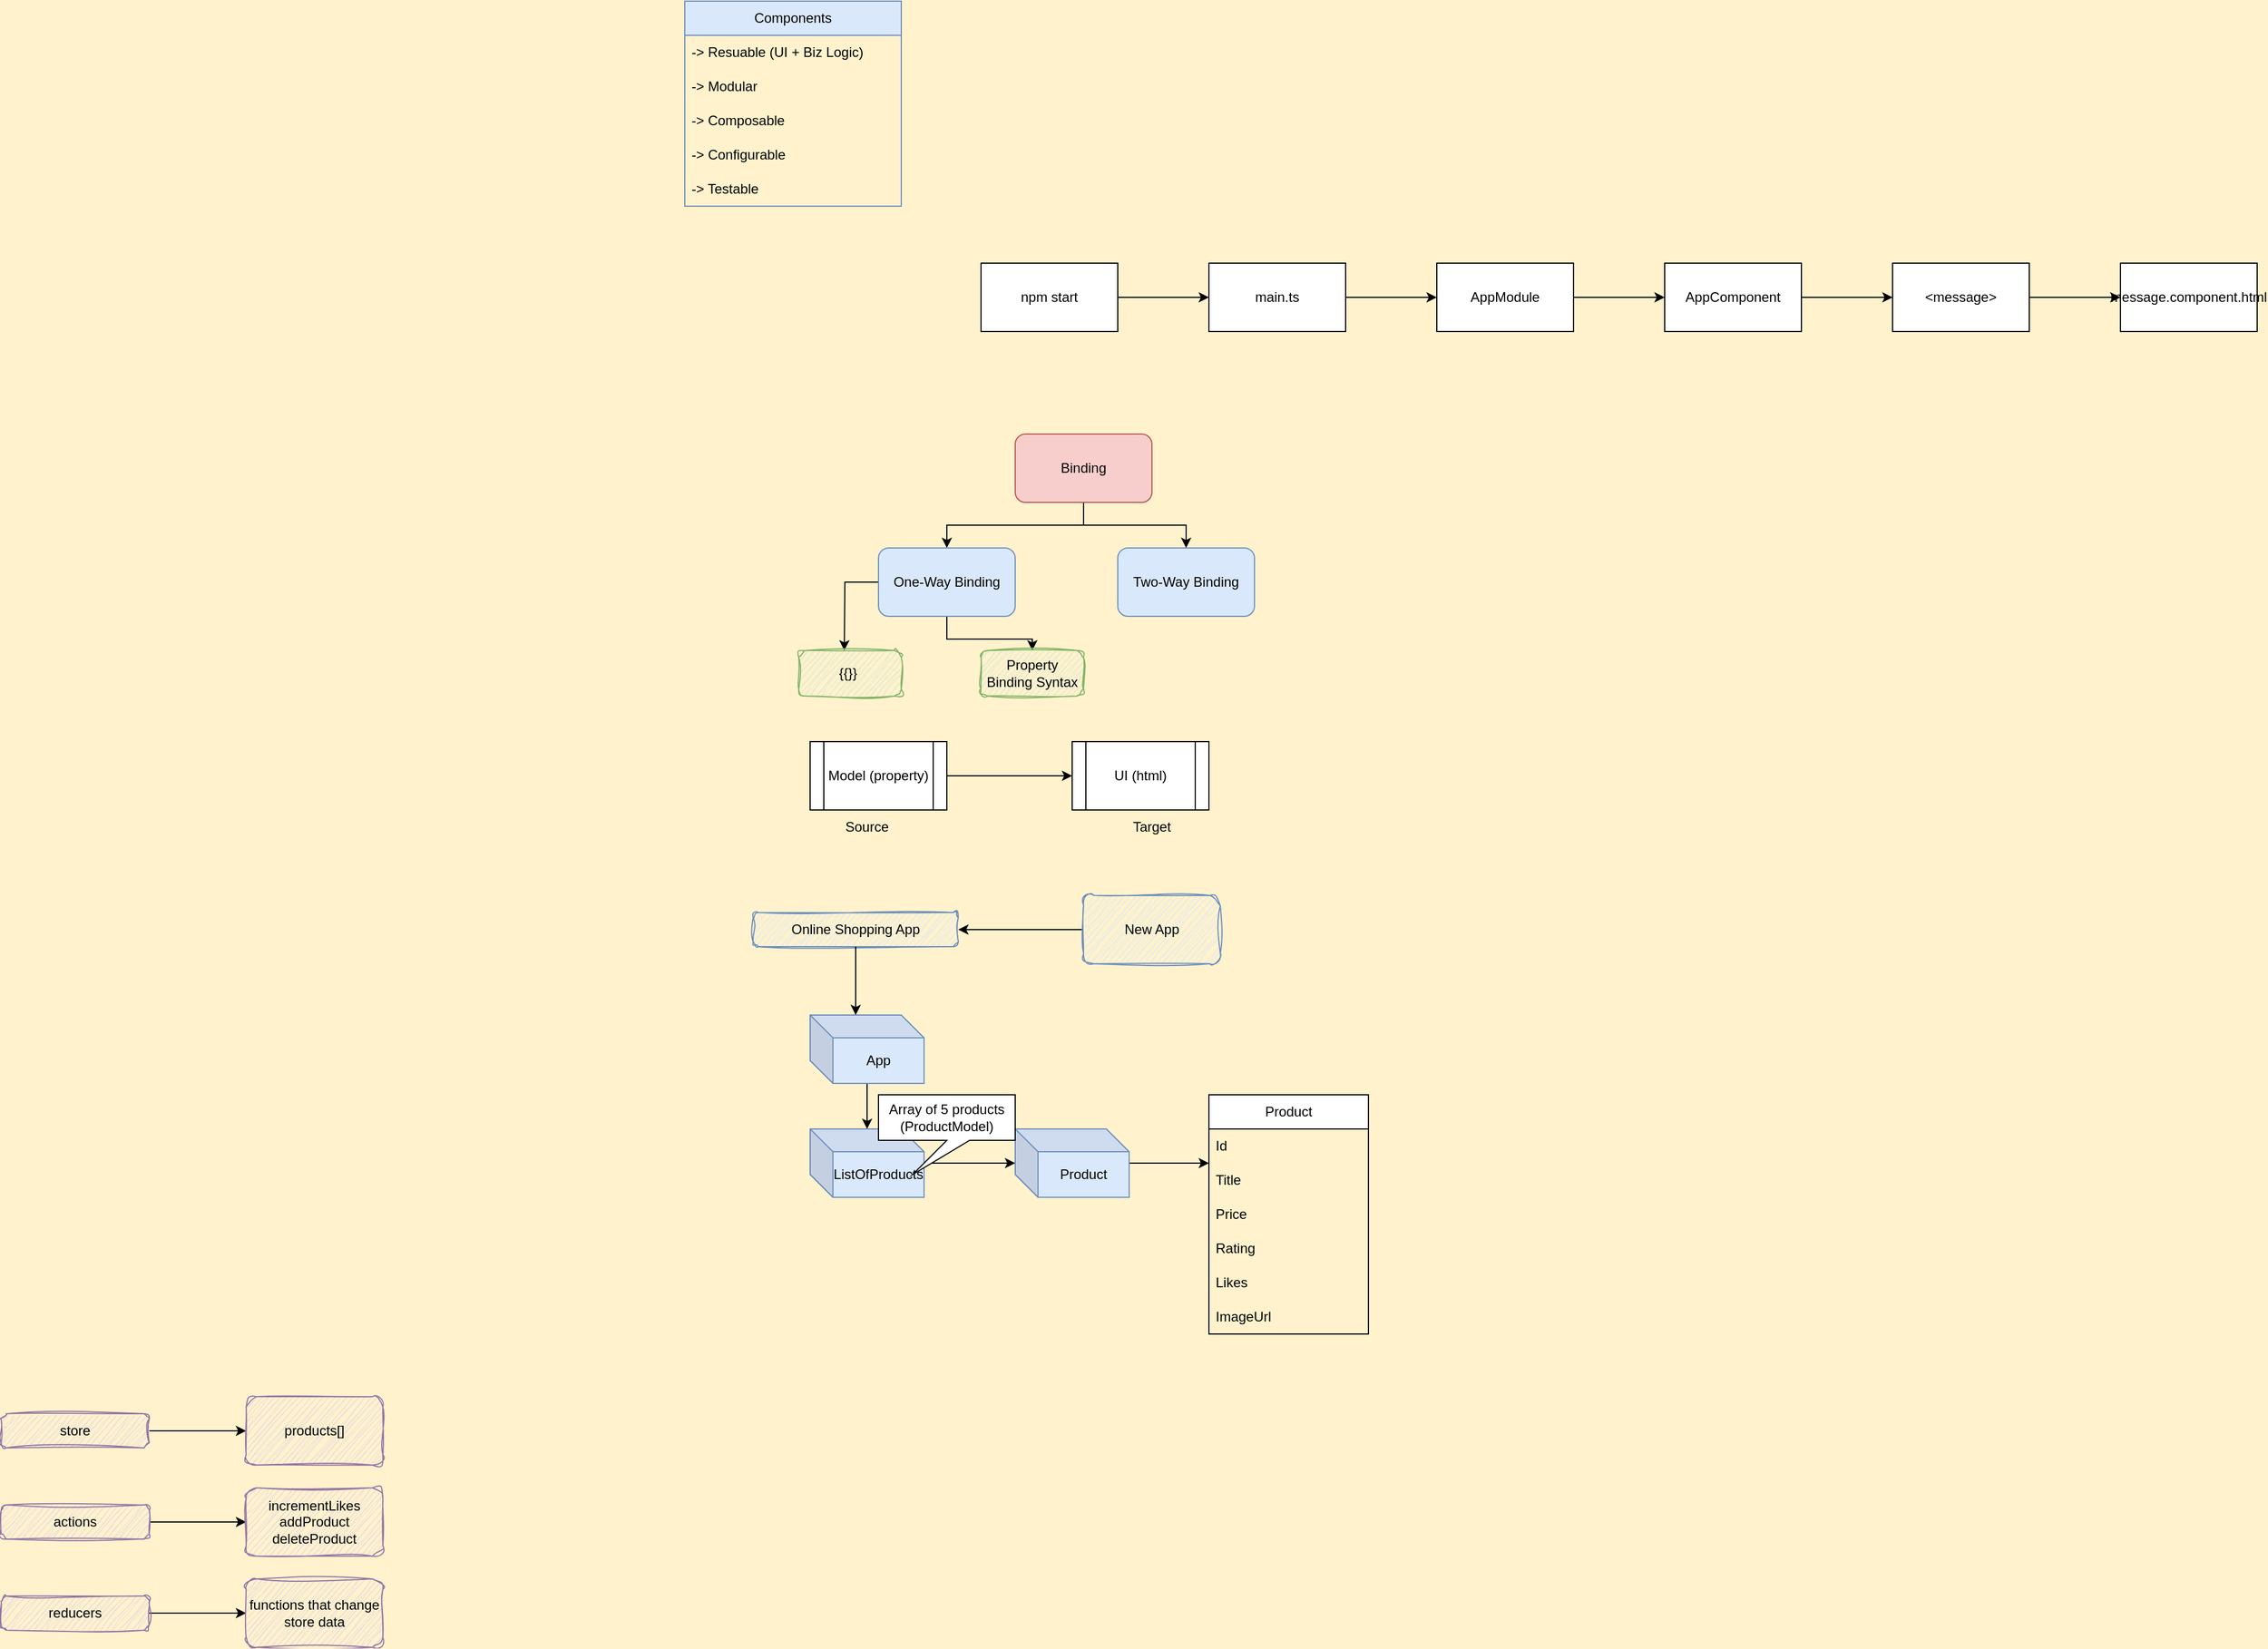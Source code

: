 <mxfile version="24.2.5" type="device">
  <diagram name="Page-1" id="HDuXw-QlhJ11YC1dcPAw">
    <mxGraphModel dx="1368" dy="757" grid="1" gridSize="10" guides="1" tooltips="1" connect="1" arrows="1" fold="1" page="0" pageScale="1" pageWidth="827" pageHeight="1169" background="#FFF2CC" math="0" shadow="0">
      <root>
        <mxCell id="0" />
        <mxCell id="1" parent="0" />
        <mxCell id="bRdnowW25l7c8z7Rshd9-3" value="" style="edgeStyle=orthogonalEdgeStyle;rounded=0;orthogonalLoop=1;jettySize=auto;html=1;" parent="1" source="bRdnowW25l7c8z7Rshd9-1" target="bRdnowW25l7c8z7Rshd9-2" edge="1">
          <mxGeometry relative="1" as="geometry" />
        </mxCell>
        <mxCell id="bRdnowW25l7c8z7Rshd9-1" value="npm start" style="rounded=0;whiteSpace=wrap;html=1;" parent="1" vertex="1">
          <mxGeometry x="90" y="200" width="120" height="60" as="geometry" />
        </mxCell>
        <mxCell id="bRdnowW25l7c8z7Rshd9-5" value="" style="edgeStyle=orthogonalEdgeStyle;rounded=0;orthogonalLoop=1;jettySize=auto;html=1;" parent="1" source="bRdnowW25l7c8z7Rshd9-2" target="bRdnowW25l7c8z7Rshd9-4" edge="1">
          <mxGeometry relative="1" as="geometry" />
        </mxCell>
        <mxCell id="bRdnowW25l7c8z7Rshd9-2" value="main.ts" style="whiteSpace=wrap;html=1;rounded=0;" parent="1" vertex="1">
          <mxGeometry x="290" y="200" width="120" height="60" as="geometry" />
        </mxCell>
        <mxCell id="bRdnowW25l7c8z7Rshd9-7" value="" style="edgeStyle=orthogonalEdgeStyle;rounded=0;orthogonalLoop=1;jettySize=auto;html=1;" parent="1" source="bRdnowW25l7c8z7Rshd9-4" target="bRdnowW25l7c8z7Rshd9-6" edge="1">
          <mxGeometry relative="1" as="geometry" />
        </mxCell>
        <mxCell id="bRdnowW25l7c8z7Rshd9-4" value="AppModule" style="whiteSpace=wrap;html=1;rounded=0;" parent="1" vertex="1">
          <mxGeometry x="490" y="200" width="120" height="60" as="geometry" />
        </mxCell>
        <mxCell id="bRdnowW25l7c8z7Rshd9-19" value="" style="edgeStyle=orthogonalEdgeStyle;rounded=0;orthogonalLoop=1;jettySize=auto;html=1;" parent="1" source="bRdnowW25l7c8z7Rshd9-6" target="bRdnowW25l7c8z7Rshd9-18" edge="1">
          <mxGeometry relative="1" as="geometry" />
        </mxCell>
        <mxCell id="bRdnowW25l7c8z7Rshd9-6" value="AppComponent" style="whiteSpace=wrap;html=1;rounded=0;" parent="1" vertex="1">
          <mxGeometry x="690" y="200" width="120" height="60" as="geometry" />
        </mxCell>
        <mxCell id="bRdnowW25l7c8z7Rshd9-8" value="Components" style="swimlane;fontStyle=0;childLayout=stackLayout;horizontal=1;startSize=30;horizontalStack=0;resizeParent=1;resizeParentMax=0;resizeLast=0;collapsible=1;marginBottom=0;whiteSpace=wrap;html=1;fillColor=#dae8fc;strokeColor=#6c8ebf;" parent="1" vertex="1">
          <mxGeometry x="-170" y="-30" width="190" height="180" as="geometry" />
        </mxCell>
        <mxCell id="bRdnowW25l7c8z7Rshd9-9" value="-&amp;gt; Resuable (UI + Biz Logic)" style="text;strokeColor=none;fillColor=none;align=left;verticalAlign=middle;spacingLeft=4;spacingRight=4;overflow=hidden;points=[[0,0.5],[1,0.5]];portConstraint=eastwest;rotatable=0;whiteSpace=wrap;html=1;" parent="bRdnowW25l7c8z7Rshd9-8" vertex="1">
          <mxGeometry y="30" width="190" height="30" as="geometry" />
        </mxCell>
        <mxCell id="bRdnowW25l7c8z7Rshd9-10" value="-&amp;gt; Modular" style="text;strokeColor=none;fillColor=none;align=left;verticalAlign=middle;spacingLeft=4;spacingRight=4;overflow=hidden;points=[[0,0.5],[1,0.5]];portConstraint=eastwest;rotatable=0;whiteSpace=wrap;html=1;" parent="bRdnowW25l7c8z7Rshd9-8" vertex="1">
          <mxGeometry y="60" width="190" height="30" as="geometry" />
        </mxCell>
        <mxCell id="bRdnowW25l7c8z7Rshd9-11" value="-&amp;gt; Composable" style="text;strokeColor=none;fillColor=none;align=left;verticalAlign=middle;spacingLeft=4;spacingRight=4;overflow=hidden;points=[[0,0.5],[1,0.5]];portConstraint=eastwest;rotatable=0;whiteSpace=wrap;html=1;" parent="bRdnowW25l7c8z7Rshd9-8" vertex="1">
          <mxGeometry y="90" width="190" height="30" as="geometry" />
        </mxCell>
        <mxCell id="bRdnowW25l7c8z7Rshd9-16" value="-&amp;gt; Configurable" style="text;strokeColor=none;fillColor=none;align=left;verticalAlign=middle;spacingLeft=4;spacingRight=4;overflow=hidden;points=[[0,0.5],[1,0.5]];portConstraint=eastwest;rotatable=0;whiteSpace=wrap;html=1;" parent="bRdnowW25l7c8z7Rshd9-8" vertex="1">
          <mxGeometry y="120" width="190" height="30" as="geometry" />
        </mxCell>
        <mxCell id="bRdnowW25l7c8z7Rshd9-17" value="-&amp;gt; Testable" style="text;strokeColor=none;fillColor=none;align=left;verticalAlign=middle;spacingLeft=4;spacingRight=4;overflow=hidden;points=[[0,0.5],[1,0.5]];portConstraint=eastwest;rotatable=0;whiteSpace=wrap;html=1;" parent="bRdnowW25l7c8z7Rshd9-8" vertex="1">
          <mxGeometry y="150" width="190" height="30" as="geometry" />
        </mxCell>
        <mxCell id="bRdnowW25l7c8z7Rshd9-21" value="" style="edgeStyle=orthogonalEdgeStyle;rounded=0;orthogonalLoop=1;jettySize=auto;html=1;" parent="1" source="bRdnowW25l7c8z7Rshd9-18" target="bRdnowW25l7c8z7Rshd9-20" edge="1">
          <mxGeometry relative="1" as="geometry" />
        </mxCell>
        <mxCell id="bRdnowW25l7c8z7Rshd9-18" value="&amp;lt;message&amp;gt;" style="whiteSpace=wrap;html=1;rounded=0;" parent="1" vertex="1">
          <mxGeometry x="890" y="200" width="120" height="60" as="geometry" />
        </mxCell>
        <mxCell id="bRdnowW25l7c8z7Rshd9-20" value="message.component.html" style="whiteSpace=wrap;html=1;rounded=0;" parent="1" vertex="1">
          <mxGeometry x="1090" y="200" width="120" height="60" as="geometry" />
        </mxCell>
        <mxCell id="JdlYXXrfO3Y3O5DC-lxx-3" value="" style="edgeStyle=orthogonalEdgeStyle;rounded=0;orthogonalLoop=1;jettySize=auto;html=1;" parent="1" source="JdlYXXrfO3Y3O5DC-lxx-1" target="JdlYXXrfO3Y3O5DC-lxx-2" edge="1">
          <mxGeometry relative="1" as="geometry" />
        </mxCell>
        <mxCell id="JdlYXXrfO3Y3O5DC-lxx-5" style="edgeStyle=orthogonalEdgeStyle;rounded=0;orthogonalLoop=1;jettySize=auto;html=1;entryX=0.5;entryY=0;entryDx=0;entryDy=0;" parent="1" source="JdlYXXrfO3Y3O5DC-lxx-1" target="JdlYXXrfO3Y3O5DC-lxx-4" edge="1">
          <mxGeometry relative="1" as="geometry" />
        </mxCell>
        <mxCell id="JdlYXXrfO3Y3O5DC-lxx-1" value="Binding" style="rounded=1;whiteSpace=wrap;html=1;fillColor=#f8cecc;strokeColor=#b85450;" parent="1" vertex="1">
          <mxGeometry x="120" y="350" width="120" height="60" as="geometry" />
        </mxCell>
        <mxCell id="JdlYXXrfO3Y3O5DC-lxx-9" style="edgeStyle=orthogonalEdgeStyle;rounded=0;orthogonalLoop=1;jettySize=auto;html=1;" parent="1" source="JdlYXXrfO3Y3O5DC-lxx-2" edge="1">
          <mxGeometry relative="1" as="geometry">
            <mxPoint x="-30" y="540" as="targetPoint" />
          </mxGeometry>
        </mxCell>
        <mxCell id="JdlYXXrfO3Y3O5DC-lxx-12" style="edgeStyle=orthogonalEdgeStyle;rounded=0;orthogonalLoop=1;jettySize=auto;html=1;entryX=0.5;entryY=0;entryDx=0;entryDy=0;" parent="1" source="JdlYXXrfO3Y3O5DC-lxx-2" target="JdlYXXrfO3Y3O5DC-lxx-11" edge="1">
          <mxGeometry relative="1" as="geometry" />
        </mxCell>
        <mxCell id="JdlYXXrfO3Y3O5DC-lxx-2" value="One-Way Binding" style="rounded=1;whiteSpace=wrap;html=1;fillColor=#dae8fc;strokeColor=#6c8ebf;" parent="1" vertex="1">
          <mxGeometry y="450" width="120" height="60" as="geometry" />
        </mxCell>
        <mxCell id="JdlYXXrfO3Y3O5DC-lxx-4" value="Two-Way Binding" style="rounded=1;whiteSpace=wrap;html=1;fillColor=#dae8fc;strokeColor=#6c8ebf;" parent="1" vertex="1">
          <mxGeometry x="210" y="450" width="120" height="60" as="geometry" />
        </mxCell>
        <mxCell id="JdlYXXrfO3Y3O5DC-lxx-8" style="edgeStyle=orthogonalEdgeStyle;rounded=0;orthogonalLoop=1;jettySize=auto;html=1;" parent="1" source="JdlYXXrfO3Y3O5DC-lxx-6" target="JdlYXXrfO3Y3O5DC-lxx-7" edge="1">
          <mxGeometry relative="1" as="geometry" />
        </mxCell>
        <mxCell id="JdlYXXrfO3Y3O5DC-lxx-6" value="Model (property)" style="shape=process;whiteSpace=wrap;html=1;backgroundOutline=1;" parent="1" vertex="1">
          <mxGeometry x="-60" y="620" width="120" height="60" as="geometry" />
        </mxCell>
        <mxCell id="JdlYXXrfO3Y3O5DC-lxx-7" value="UI (html)" style="shape=process;whiteSpace=wrap;html=1;backgroundOutline=1;" parent="1" vertex="1">
          <mxGeometry x="170" y="620" width="120" height="60" as="geometry" />
        </mxCell>
        <mxCell id="JdlYXXrfO3Y3O5DC-lxx-10" value="{{}}&amp;nbsp;" style="rounded=1;whiteSpace=wrap;html=1;fillColor=#d5e8d4;strokeColor=#82b366;sketch=1;curveFitting=1;jiggle=2;" parent="1" vertex="1">
          <mxGeometry x="-70" y="540" width="90" height="40" as="geometry" />
        </mxCell>
        <mxCell id="JdlYXXrfO3Y3O5DC-lxx-11" value="Property Binding Syntax" style="rounded=1;whiteSpace=wrap;html=1;fillColor=#d5e8d4;strokeColor=#82b366;sketch=1;curveFitting=1;jiggle=2;" parent="1" vertex="1">
          <mxGeometry x="90" y="540" width="90" height="40" as="geometry" />
        </mxCell>
        <mxCell id="JdlYXXrfO3Y3O5DC-lxx-13" value="Source" style="text;html=1;align=center;verticalAlign=middle;whiteSpace=wrap;rounded=0;" parent="1" vertex="1">
          <mxGeometry x="-40" y="680" width="60" height="30" as="geometry" />
        </mxCell>
        <mxCell id="JdlYXXrfO3Y3O5DC-lxx-14" value="Target" style="text;html=1;align=center;verticalAlign=middle;whiteSpace=wrap;rounded=0;" parent="1" vertex="1">
          <mxGeometry x="210" y="680" width="60" height="30" as="geometry" />
        </mxCell>
        <mxCell id="JdlYXXrfO3Y3O5DC-lxx-15" value="Online Shopping App" style="rounded=1;whiteSpace=wrap;html=1;fillColor=#dae8fc;strokeColor=#6c8ebf;sketch=1;curveFitting=1;jiggle=2;" parent="1" vertex="1">
          <mxGeometry x="-110" y="770" width="180" height="30" as="geometry" />
        </mxCell>
        <mxCell id="JdlYXXrfO3Y3O5DC-lxx-21" value="" style="edgeStyle=orthogonalEdgeStyle;rounded=0;orthogonalLoop=1;jettySize=auto;html=1;" parent="1" source="JdlYXXrfO3Y3O5DC-lxx-18" target="JdlYXXrfO3Y3O5DC-lxx-20" edge="1">
          <mxGeometry relative="1" as="geometry" />
        </mxCell>
        <mxCell id="JdlYXXrfO3Y3O5DC-lxx-18" value="App" style="shape=cube;whiteSpace=wrap;html=1;boundedLbl=1;backgroundOutline=1;darkOpacity=0.05;darkOpacity2=0.1;fillColor=#dae8fc;strokeColor=#6c8ebf;" parent="1" vertex="1">
          <mxGeometry x="-60" y="860" width="100" height="60" as="geometry" />
        </mxCell>
        <mxCell id="JdlYXXrfO3Y3O5DC-lxx-19" style="edgeStyle=orthogonalEdgeStyle;rounded=0;orthogonalLoop=1;jettySize=auto;html=1;entryX=0;entryY=0;entryDx=40;entryDy=0;entryPerimeter=0;" parent="1" source="JdlYXXrfO3Y3O5DC-lxx-15" target="JdlYXXrfO3Y3O5DC-lxx-18" edge="1">
          <mxGeometry relative="1" as="geometry" />
        </mxCell>
        <mxCell id="JdlYXXrfO3Y3O5DC-lxx-23" value="" style="edgeStyle=orthogonalEdgeStyle;rounded=0;orthogonalLoop=1;jettySize=auto;html=1;" parent="1" source="JdlYXXrfO3Y3O5DC-lxx-20" target="JdlYXXrfO3Y3O5DC-lxx-22" edge="1">
          <mxGeometry relative="1" as="geometry" />
        </mxCell>
        <mxCell id="JdlYXXrfO3Y3O5DC-lxx-20" value="ListOfProducts" style="shape=cube;whiteSpace=wrap;html=1;boundedLbl=1;backgroundOutline=1;darkOpacity=0.05;darkOpacity2=0.1;fillColor=#dae8fc;strokeColor=#6c8ebf;" parent="1" vertex="1">
          <mxGeometry x="-60" y="960" width="100" height="60" as="geometry" />
        </mxCell>
        <mxCell id="JdlYXXrfO3Y3O5DC-lxx-26" value="" style="edgeStyle=orthogonalEdgeStyle;rounded=0;orthogonalLoop=1;jettySize=auto;html=1;" parent="1" source="JdlYXXrfO3Y3O5DC-lxx-22" edge="1">
          <mxGeometry relative="1" as="geometry">
            <mxPoint x="290" y="990" as="targetPoint" />
          </mxGeometry>
        </mxCell>
        <mxCell id="JdlYXXrfO3Y3O5DC-lxx-22" value="Product" style="shape=cube;whiteSpace=wrap;html=1;boundedLbl=1;backgroundOutline=1;darkOpacity=0.05;darkOpacity2=0.1;fillColor=#dae8fc;strokeColor=#6c8ebf;" parent="1" vertex="1">
          <mxGeometry x="120" y="960" width="100" height="60" as="geometry" />
        </mxCell>
        <mxCell id="JdlYXXrfO3Y3O5DC-lxx-24" value="Array of 5 products (ProductModel)" style="shape=callout;whiteSpace=wrap;html=1;perimeter=calloutPerimeter;position2=0.25;" parent="1" vertex="1">
          <mxGeometry y="930" width="120" height="70" as="geometry" />
        </mxCell>
        <mxCell id="JdlYXXrfO3Y3O5DC-lxx-27" value="Product" style="swimlane;fontStyle=0;childLayout=stackLayout;horizontal=1;startSize=30;horizontalStack=0;resizeParent=1;resizeParentMax=0;resizeLast=0;collapsible=1;marginBottom=0;whiteSpace=wrap;html=1;" parent="1" vertex="1">
          <mxGeometry x="290" y="930" width="140" height="210" as="geometry" />
        </mxCell>
        <mxCell id="JdlYXXrfO3Y3O5DC-lxx-28" value="Id" style="text;strokeColor=none;fillColor=none;align=left;verticalAlign=middle;spacingLeft=4;spacingRight=4;overflow=hidden;points=[[0,0.5],[1,0.5]];portConstraint=eastwest;rotatable=0;whiteSpace=wrap;html=1;" parent="JdlYXXrfO3Y3O5DC-lxx-27" vertex="1">
          <mxGeometry y="30" width="140" height="30" as="geometry" />
        </mxCell>
        <mxCell id="JdlYXXrfO3Y3O5DC-lxx-29" value="Title" style="text;strokeColor=none;fillColor=none;align=left;verticalAlign=middle;spacingLeft=4;spacingRight=4;overflow=hidden;points=[[0,0.5],[1,0.5]];portConstraint=eastwest;rotatable=0;whiteSpace=wrap;html=1;" parent="JdlYXXrfO3Y3O5DC-lxx-27" vertex="1">
          <mxGeometry y="60" width="140" height="30" as="geometry" />
        </mxCell>
        <mxCell id="JdlYXXrfO3Y3O5DC-lxx-30" value="Price" style="text;strokeColor=none;fillColor=none;align=left;verticalAlign=middle;spacingLeft=4;spacingRight=4;overflow=hidden;points=[[0,0.5],[1,0.5]];portConstraint=eastwest;rotatable=0;whiteSpace=wrap;html=1;" parent="JdlYXXrfO3Y3O5DC-lxx-27" vertex="1">
          <mxGeometry y="90" width="140" height="30" as="geometry" />
        </mxCell>
        <mxCell id="JdlYXXrfO3Y3O5DC-lxx-31" value="Rating" style="text;strokeColor=none;fillColor=none;align=left;verticalAlign=middle;spacingLeft=4;spacingRight=4;overflow=hidden;points=[[0,0.5],[1,0.5]];portConstraint=eastwest;rotatable=0;whiteSpace=wrap;html=1;" parent="JdlYXXrfO3Y3O5DC-lxx-27" vertex="1">
          <mxGeometry y="120" width="140" height="30" as="geometry" />
        </mxCell>
        <mxCell id="JdlYXXrfO3Y3O5DC-lxx-33" value="Likes" style="text;strokeColor=none;fillColor=none;align=left;verticalAlign=middle;spacingLeft=4;spacingRight=4;overflow=hidden;points=[[0,0.5],[1,0.5]];portConstraint=eastwest;rotatable=0;whiteSpace=wrap;html=1;" parent="JdlYXXrfO3Y3O5DC-lxx-27" vertex="1">
          <mxGeometry y="150" width="140" height="30" as="geometry" />
        </mxCell>
        <mxCell id="JdlYXXrfO3Y3O5DC-lxx-32" value="ImageUrl" style="text;strokeColor=none;fillColor=none;align=left;verticalAlign=middle;spacingLeft=4;spacingRight=4;overflow=hidden;points=[[0,0.5],[1,0.5]];portConstraint=eastwest;rotatable=0;whiteSpace=wrap;html=1;" parent="JdlYXXrfO3Y3O5DC-lxx-27" vertex="1">
          <mxGeometry y="180" width="140" height="30" as="geometry" />
        </mxCell>
        <mxCell id="JdlYXXrfO3Y3O5DC-lxx-37" style="edgeStyle=orthogonalEdgeStyle;rounded=0;orthogonalLoop=1;jettySize=auto;html=1;entryX=1;entryY=0.5;entryDx=0;entryDy=0;" parent="1" source="JdlYXXrfO3Y3O5DC-lxx-35" target="JdlYXXrfO3Y3O5DC-lxx-15" edge="1">
          <mxGeometry relative="1" as="geometry" />
        </mxCell>
        <mxCell id="JdlYXXrfO3Y3O5DC-lxx-35" value="New App" style="whiteSpace=wrap;html=1;fillColor=#dae8fc;strokeColor=#6c8ebf;rounded=1;sketch=1;curveFitting=1;jiggle=2;" parent="1" vertex="1">
          <mxGeometry x="180" y="755" width="120" height="60" as="geometry" />
        </mxCell>
        <mxCell id="70ixarAjrziTrbDq58aA-3" value="" style="edgeStyle=orthogonalEdgeStyle;rounded=0;orthogonalLoop=1;jettySize=auto;html=1;" edge="1" parent="1" source="70ixarAjrziTrbDq58aA-1" target="70ixarAjrziTrbDq58aA-2">
          <mxGeometry relative="1" as="geometry" />
        </mxCell>
        <mxCell id="70ixarAjrziTrbDq58aA-1" value="store" style="rounded=1;whiteSpace=wrap;html=1;fillColor=#e1d5e7;strokeColor=#9673a6;sketch=1;curveFitting=1;jiggle=2;" vertex="1" parent="1">
          <mxGeometry x="-770" y="1210" width="130" height="30" as="geometry" />
        </mxCell>
        <mxCell id="70ixarAjrziTrbDq58aA-2" value="products[]" style="whiteSpace=wrap;html=1;fillColor=#e1d5e7;strokeColor=#9673a6;rounded=1;sketch=1;curveFitting=1;jiggle=2;" vertex="1" parent="1">
          <mxGeometry x="-555" y="1195" width="120" height="60" as="geometry" />
        </mxCell>
        <mxCell id="70ixarAjrziTrbDq58aA-6" value="" style="edgeStyle=orthogonalEdgeStyle;rounded=0;orthogonalLoop=1;jettySize=auto;html=1;" edge="1" parent="1" source="70ixarAjrziTrbDq58aA-4" target="70ixarAjrziTrbDq58aA-5">
          <mxGeometry relative="1" as="geometry" />
        </mxCell>
        <mxCell id="70ixarAjrziTrbDq58aA-4" value="actions" style="rounded=1;whiteSpace=wrap;html=1;fillColor=#e1d5e7;strokeColor=#9673a6;sketch=1;curveFitting=1;jiggle=2;" vertex="1" parent="1">
          <mxGeometry x="-770" y="1290" width="130" height="30" as="geometry" />
        </mxCell>
        <mxCell id="70ixarAjrziTrbDq58aA-5" value="incrementLikes&lt;div&gt;addProduct&lt;/div&gt;&lt;div&gt;deleteProduct&lt;/div&gt;" style="whiteSpace=wrap;html=1;fillColor=#e1d5e7;strokeColor=#9673a6;rounded=1;sketch=1;curveFitting=1;jiggle=2;" vertex="1" parent="1">
          <mxGeometry x="-555" y="1275" width="120" height="60" as="geometry" />
        </mxCell>
        <mxCell id="70ixarAjrziTrbDq58aA-9" value="" style="edgeStyle=orthogonalEdgeStyle;rounded=0;orthogonalLoop=1;jettySize=auto;html=1;" edge="1" parent="1" source="70ixarAjrziTrbDq58aA-7" target="70ixarAjrziTrbDq58aA-8">
          <mxGeometry relative="1" as="geometry" />
        </mxCell>
        <mxCell id="70ixarAjrziTrbDq58aA-7" value="reducers" style="rounded=1;whiteSpace=wrap;html=1;fillColor=#e1d5e7;strokeColor=#9673a6;sketch=1;curveFitting=1;jiggle=2;" vertex="1" parent="1">
          <mxGeometry x="-770" y="1370" width="130" height="30" as="geometry" />
        </mxCell>
        <mxCell id="70ixarAjrziTrbDq58aA-8" value="functions that change store data" style="whiteSpace=wrap;html=1;fillColor=#e1d5e7;strokeColor=#9673a6;rounded=1;sketch=1;curveFitting=1;jiggle=2;" vertex="1" parent="1">
          <mxGeometry x="-555" y="1355" width="120" height="60" as="geometry" />
        </mxCell>
      </root>
    </mxGraphModel>
  </diagram>
</mxfile>
